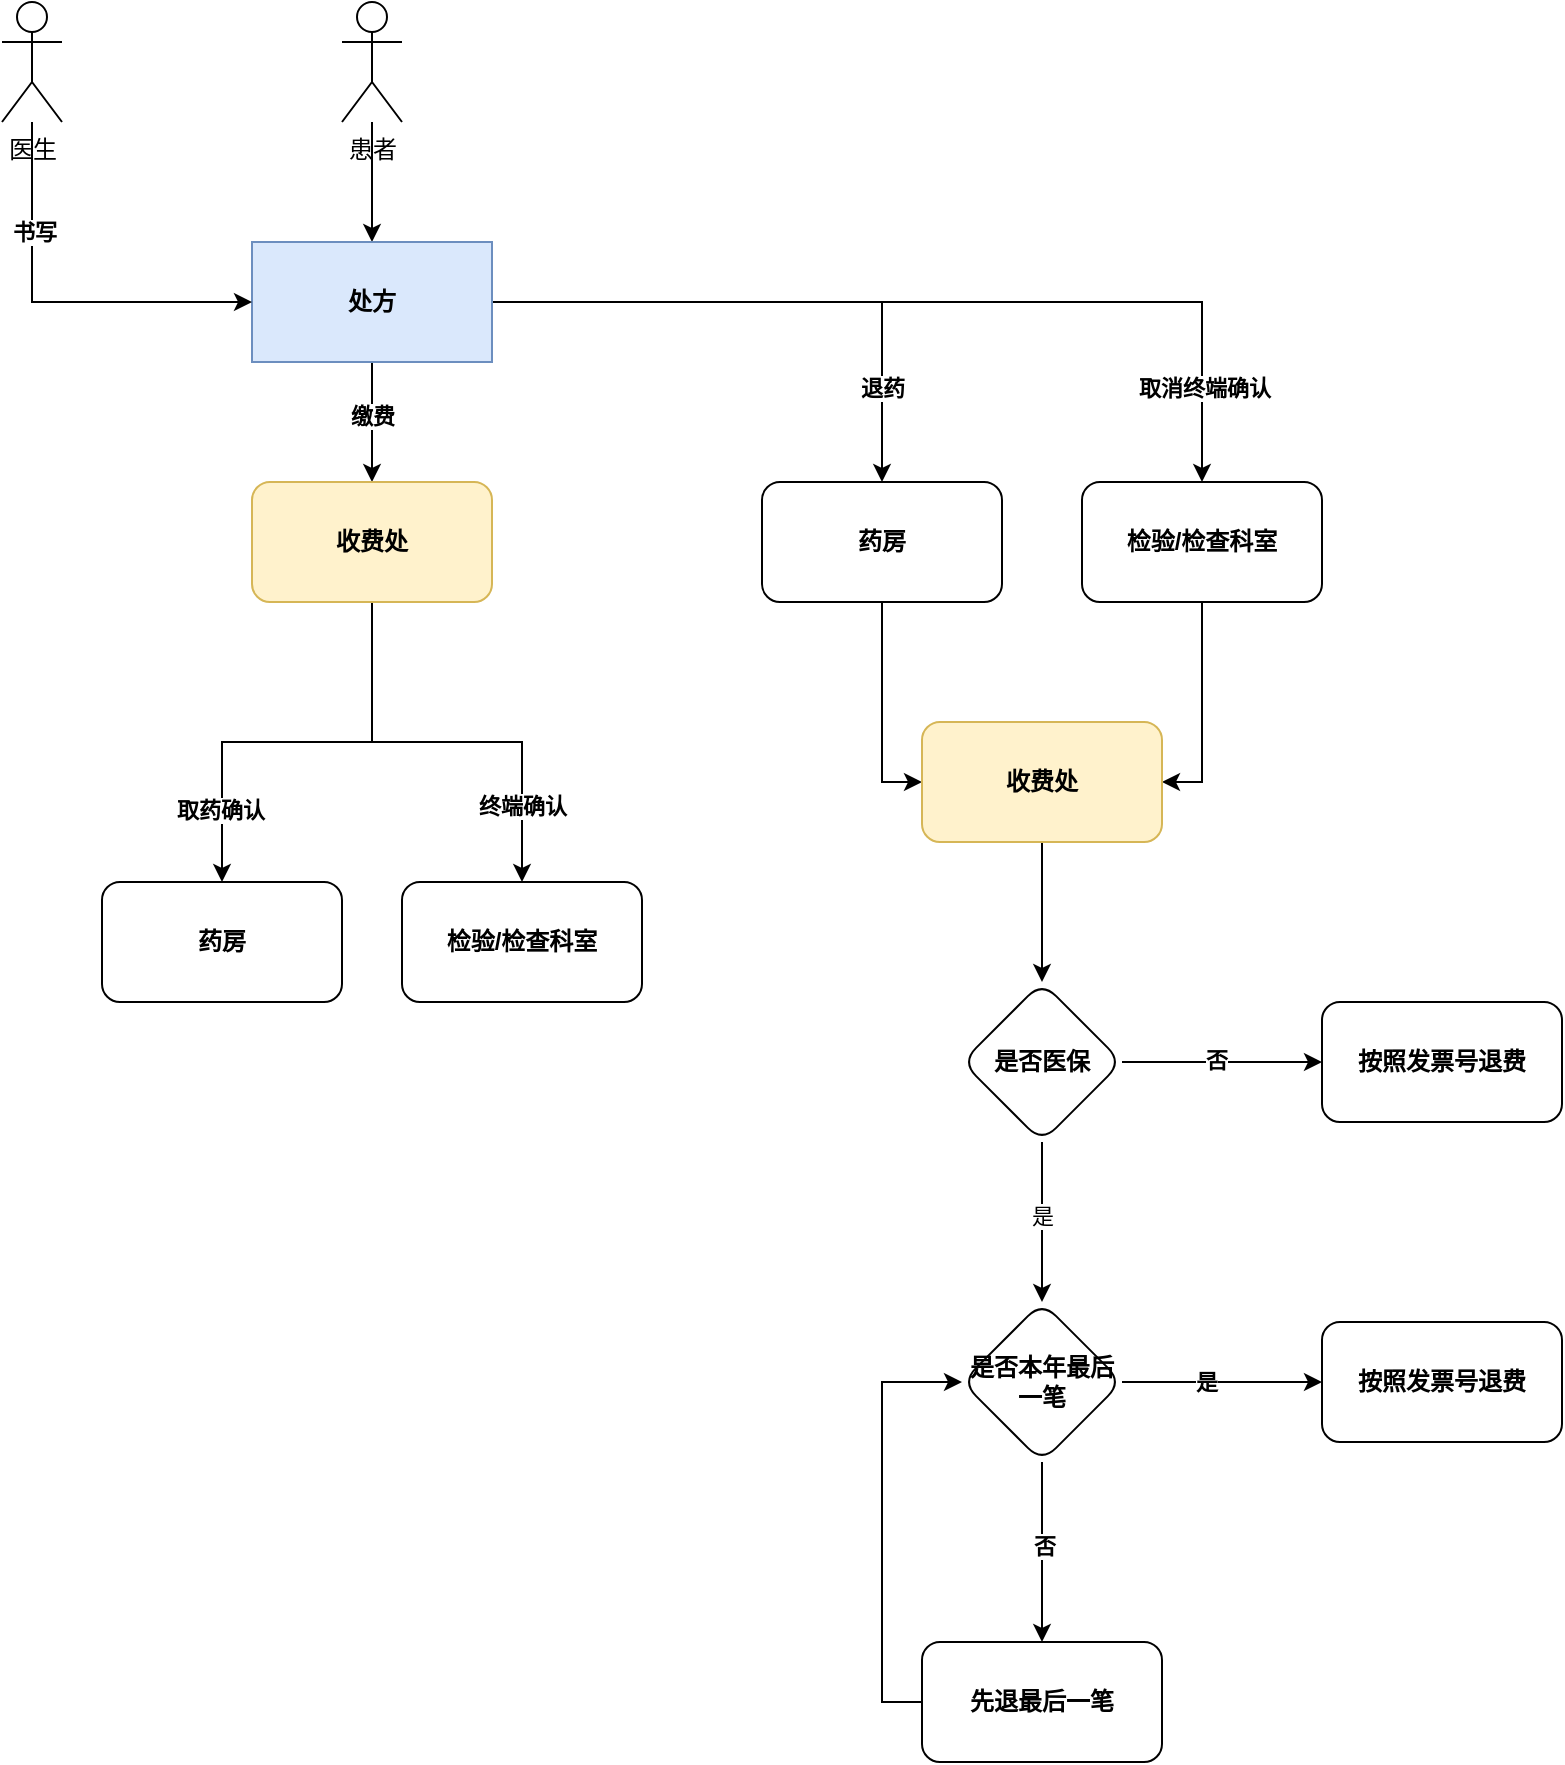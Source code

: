 <mxfile version="24.6.4" type="github">
  <diagram id="C5RBs43oDa-KdzZeNtuy" name="Page-1">
    <mxGraphModel dx="1687" dy="878" grid="1" gridSize="10" guides="1" tooltips="1" connect="1" arrows="1" fold="1" page="1" pageScale="1" pageWidth="827" pageHeight="1169" math="0" shadow="0">
      <root>
        <mxCell id="WIyWlLk6GJQsqaUBKTNV-0" />
        <mxCell id="WIyWlLk6GJQsqaUBKTNV-1" parent="WIyWlLk6GJQsqaUBKTNV-0" />
        <mxCell id="4FCDy1A044-bUuU5U0u9-6" style="edgeStyle=orthogonalEdgeStyle;rounded=0;orthogonalLoop=1;jettySize=auto;html=1;entryX=0.5;entryY=0;entryDx=0;entryDy=0;" edge="1" parent="WIyWlLk6GJQsqaUBKTNV-1" source="4FCDy1A044-bUuU5U0u9-3" target="4FCDy1A044-bUuU5U0u9-5">
          <mxGeometry relative="1" as="geometry" />
        </mxCell>
        <mxCell id="4FCDy1A044-bUuU5U0u9-3" value="患者&lt;div&gt;&lt;br&gt;&lt;/div&gt;" style="shape=umlActor;verticalLabelPosition=bottom;verticalAlign=top;html=1;outlineConnect=0;" vertex="1" parent="WIyWlLk6GJQsqaUBKTNV-1">
          <mxGeometry x="200" y="110" width="30" height="60" as="geometry" />
        </mxCell>
        <mxCell id="4FCDy1A044-bUuU5U0u9-12" style="edgeStyle=orthogonalEdgeStyle;rounded=0;orthogonalLoop=1;jettySize=auto;html=1;exitX=0.5;exitY=1;exitDx=0;exitDy=0;" edge="1" parent="WIyWlLk6GJQsqaUBKTNV-1" source="4FCDy1A044-bUuU5U0u9-5" target="4FCDy1A044-bUuU5U0u9-11">
          <mxGeometry relative="1" as="geometry" />
        </mxCell>
        <mxCell id="4FCDy1A044-bUuU5U0u9-19" value="缴费" style="edgeLabel;html=1;align=center;verticalAlign=middle;resizable=0;points=[];fontStyle=1" vertex="1" connectable="0" parent="4FCDy1A044-bUuU5U0u9-12">
          <mxGeometry x="-0.1" relative="1" as="geometry">
            <mxPoint as="offset" />
          </mxGeometry>
        </mxCell>
        <mxCell id="4FCDy1A044-bUuU5U0u9-38" style="edgeStyle=orthogonalEdgeStyle;rounded=0;orthogonalLoop=1;jettySize=auto;html=1;exitX=1;exitY=0.5;exitDx=0;exitDy=0;entryX=0.5;entryY=0;entryDx=0;entryDy=0;" edge="1" parent="WIyWlLk6GJQsqaUBKTNV-1" source="4FCDy1A044-bUuU5U0u9-5" target="4FCDy1A044-bUuU5U0u9-26">
          <mxGeometry relative="1" as="geometry">
            <Array as="points">
              <mxPoint x="470" y="260" />
            </Array>
          </mxGeometry>
        </mxCell>
        <mxCell id="4FCDy1A044-bUuU5U0u9-40" value="退药" style="edgeLabel;html=1;align=center;verticalAlign=middle;resizable=0;points=[];fontStyle=1" vertex="1" connectable="0" parent="4FCDy1A044-bUuU5U0u9-38">
          <mxGeometry x="0.67" relative="1" as="geometry">
            <mxPoint as="offset" />
          </mxGeometry>
        </mxCell>
        <mxCell id="4FCDy1A044-bUuU5U0u9-39" style="edgeStyle=orthogonalEdgeStyle;rounded=0;orthogonalLoop=1;jettySize=auto;html=1;exitX=1;exitY=0.5;exitDx=0;exitDy=0;entryX=0.5;entryY=0;entryDx=0;entryDy=0;" edge="1" parent="WIyWlLk6GJQsqaUBKTNV-1" source="4FCDy1A044-bUuU5U0u9-5" target="4FCDy1A044-bUuU5U0u9-27">
          <mxGeometry relative="1" as="geometry" />
        </mxCell>
        <mxCell id="4FCDy1A044-bUuU5U0u9-41" value="&lt;b&gt;取消终端确认&lt;/b&gt;" style="edgeLabel;html=1;align=center;verticalAlign=middle;resizable=0;points=[];" vertex="1" connectable="0" parent="4FCDy1A044-bUuU5U0u9-39">
          <mxGeometry x="0.789" y="1" relative="1" as="geometry">
            <mxPoint as="offset" />
          </mxGeometry>
        </mxCell>
        <mxCell id="4FCDy1A044-bUuU5U0u9-5" value="处方" style="rounded=0;whiteSpace=wrap;html=1;fillColor=#dae8fc;strokeColor=#6c8ebf;fontStyle=1" vertex="1" parent="WIyWlLk6GJQsqaUBKTNV-1">
          <mxGeometry x="155" y="230" width="120" height="60" as="geometry" />
        </mxCell>
        <mxCell id="4FCDy1A044-bUuU5U0u9-9" style="edgeStyle=orthogonalEdgeStyle;rounded=0;orthogonalLoop=1;jettySize=auto;html=1;entryX=0;entryY=0.5;entryDx=0;entryDy=0;" edge="1" parent="WIyWlLk6GJQsqaUBKTNV-1" source="4FCDy1A044-bUuU5U0u9-8" target="4FCDy1A044-bUuU5U0u9-5">
          <mxGeometry relative="1" as="geometry">
            <Array as="points">
              <mxPoint x="45" y="260" />
            </Array>
          </mxGeometry>
        </mxCell>
        <mxCell id="4FCDy1A044-bUuU5U0u9-23" value="&lt;b&gt;书写&lt;/b&gt;" style="edgeLabel;html=1;align=center;verticalAlign=middle;resizable=0;points=[];" vertex="1" connectable="0" parent="4FCDy1A044-bUuU5U0u9-9">
          <mxGeometry x="-0.45" y="1" relative="1" as="geometry">
            <mxPoint as="offset" />
          </mxGeometry>
        </mxCell>
        <mxCell id="4FCDy1A044-bUuU5U0u9-8" value="医生" style="shape=umlActor;verticalLabelPosition=bottom;verticalAlign=top;html=1;outlineConnect=0;" vertex="1" parent="WIyWlLk6GJQsqaUBKTNV-1">
          <mxGeometry x="30" y="110" width="30" height="60" as="geometry" />
        </mxCell>
        <mxCell id="4FCDy1A044-bUuU5U0u9-15" style="edgeStyle=orthogonalEdgeStyle;rounded=0;orthogonalLoop=1;jettySize=auto;html=1;exitX=0.5;exitY=1;exitDx=0;exitDy=0;entryX=0.5;entryY=0;entryDx=0;entryDy=0;" edge="1" parent="WIyWlLk6GJQsqaUBKTNV-1" source="4FCDy1A044-bUuU5U0u9-11" target="4FCDy1A044-bUuU5U0u9-13">
          <mxGeometry relative="1" as="geometry" />
        </mxCell>
        <mxCell id="4FCDy1A044-bUuU5U0u9-22" value="&lt;b&gt;取药确认&lt;/b&gt;" style="edgeLabel;html=1;align=center;verticalAlign=middle;resizable=0;points=[];" vertex="1" connectable="0" parent="4FCDy1A044-bUuU5U0u9-15">
          <mxGeometry x="0.665" y="-1" relative="1" as="geometry">
            <mxPoint as="offset" />
          </mxGeometry>
        </mxCell>
        <mxCell id="4FCDy1A044-bUuU5U0u9-16" style="edgeStyle=orthogonalEdgeStyle;rounded=0;orthogonalLoop=1;jettySize=auto;html=1;exitX=0.5;exitY=1;exitDx=0;exitDy=0;entryX=0.5;entryY=0;entryDx=0;entryDy=0;" edge="1" parent="WIyWlLk6GJQsqaUBKTNV-1" source="4FCDy1A044-bUuU5U0u9-11" target="4FCDy1A044-bUuU5U0u9-14">
          <mxGeometry relative="1" as="geometry" />
        </mxCell>
        <mxCell id="4FCDy1A044-bUuU5U0u9-21" value="&lt;b&gt;终端确认&lt;/b&gt;" style="edgeLabel;html=1;align=center;verticalAlign=middle;resizable=0;points=[];" vertex="1" connectable="0" parent="4FCDy1A044-bUuU5U0u9-16">
          <mxGeometry x="0.646" relative="1" as="geometry">
            <mxPoint as="offset" />
          </mxGeometry>
        </mxCell>
        <mxCell id="4FCDy1A044-bUuU5U0u9-11" value="收费处" style="rounded=1;whiteSpace=wrap;html=1;fillColor=#fff2cc;strokeColor=#d6b656;fontStyle=1" vertex="1" parent="WIyWlLk6GJQsqaUBKTNV-1">
          <mxGeometry x="155" y="350" width="120" height="60" as="geometry" />
        </mxCell>
        <mxCell id="4FCDy1A044-bUuU5U0u9-13" value="药房" style="rounded=1;whiteSpace=wrap;html=1;fontStyle=1" vertex="1" parent="WIyWlLk6GJQsqaUBKTNV-1">
          <mxGeometry x="80" y="550" width="120" height="60" as="geometry" />
        </mxCell>
        <mxCell id="4FCDy1A044-bUuU5U0u9-14" value="检验/检查科室" style="rounded=1;whiteSpace=wrap;html=1;fontStyle=1" vertex="1" parent="WIyWlLk6GJQsqaUBKTNV-1">
          <mxGeometry x="230" y="550" width="120" height="60" as="geometry" />
        </mxCell>
        <mxCell id="4FCDy1A044-bUuU5U0u9-33" style="edgeStyle=orthogonalEdgeStyle;rounded=0;orthogonalLoop=1;jettySize=auto;html=1;exitX=0.5;exitY=1;exitDx=0;exitDy=0;entryX=0;entryY=0.5;entryDx=0;entryDy=0;" edge="1" parent="WIyWlLk6GJQsqaUBKTNV-1" source="4FCDy1A044-bUuU5U0u9-26" target="4FCDy1A044-bUuU5U0u9-32">
          <mxGeometry relative="1" as="geometry" />
        </mxCell>
        <mxCell id="4FCDy1A044-bUuU5U0u9-26" value="药房" style="rounded=1;whiteSpace=wrap;html=1;fontStyle=1" vertex="1" parent="WIyWlLk6GJQsqaUBKTNV-1">
          <mxGeometry x="410" y="350" width="120" height="60" as="geometry" />
        </mxCell>
        <mxCell id="4FCDy1A044-bUuU5U0u9-34" style="edgeStyle=orthogonalEdgeStyle;rounded=0;orthogonalLoop=1;jettySize=auto;html=1;exitX=0.5;exitY=1;exitDx=0;exitDy=0;entryX=1;entryY=0.5;entryDx=0;entryDy=0;" edge="1" parent="WIyWlLk6GJQsqaUBKTNV-1" source="4FCDy1A044-bUuU5U0u9-27" target="4FCDy1A044-bUuU5U0u9-32">
          <mxGeometry relative="1" as="geometry" />
        </mxCell>
        <mxCell id="4FCDy1A044-bUuU5U0u9-27" value="检验/检查科室" style="rounded=1;whiteSpace=wrap;html=1;fontStyle=1" vertex="1" parent="WIyWlLk6GJQsqaUBKTNV-1">
          <mxGeometry x="570" y="350" width="120" height="60" as="geometry" />
        </mxCell>
        <mxCell id="4FCDy1A044-bUuU5U0u9-36" value="" style="edgeStyle=orthogonalEdgeStyle;rounded=0;orthogonalLoop=1;jettySize=auto;html=1;" edge="1" parent="WIyWlLk6GJQsqaUBKTNV-1" source="4FCDy1A044-bUuU5U0u9-32" target="4FCDy1A044-bUuU5U0u9-35">
          <mxGeometry relative="1" as="geometry" />
        </mxCell>
        <mxCell id="4FCDy1A044-bUuU5U0u9-32" value="收费处" style="rounded=1;whiteSpace=wrap;html=1;fillColor=#fff2cc;strokeColor=#d6b656;fontStyle=1" vertex="1" parent="WIyWlLk6GJQsqaUBKTNV-1">
          <mxGeometry x="490" y="470" width="120" height="60" as="geometry" />
        </mxCell>
        <mxCell id="4FCDy1A044-bUuU5U0u9-46" value="" style="edgeStyle=orthogonalEdgeStyle;rounded=0;orthogonalLoop=1;jettySize=auto;html=1;" edge="1" parent="WIyWlLk6GJQsqaUBKTNV-1" source="4FCDy1A044-bUuU5U0u9-35" target="4FCDy1A044-bUuU5U0u9-45">
          <mxGeometry relative="1" as="geometry" />
        </mxCell>
        <mxCell id="4FCDy1A044-bUuU5U0u9-47" value="是" style="edgeLabel;html=1;align=center;verticalAlign=middle;resizable=0;points=[];" vertex="1" connectable="0" parent="4FCDy1A044-bUuU5U0u9-46">
          <mxGeometry x="-0.075" relative="1" as="geometry">
            <mxPoint as="offset" />
          </mxGeometry>
        </mxCell>
        <mxCell id="4FCDy1A044-bUuU5U0u9-49" value="" style="edgeStyle=orthogonalEdgeStyle;rounded=0;orthogonalLoop=1;jettySize=auto;html=1;" edge="1" parent="WIyWlLk6GJQsqaUBKTNV-1" source="4FCDy1A044-bUuU5U0u9-35" target="4FCDy1A044-bUuU5U0u9-48">
          <mxGeometry relative="1" as="geometry" />
        </mxCell>
        <mxCell id="4FCDy1A044-bUuU5U0u9-50" value="&lt;b&gt;否&lt;/b&gt;" style="edgeLabel;html=1;align=center;verticalAlign=middle;resizable=0;points=[];" vertex="1" connectable="0" parent="4FCDy1A044-bUuU5U0u9-49">
          <mxGeometry x="-0.06" y="1" relative="1" as="geometry">
            <mxPoint as="offset" />
          </mxGeometry>
        </mxCell>
        <mxCell id="4FCDy1A044-bUuU5U0u9-35" value="&lt;b&gt;是否医保&lt;/b&gt;" style="rhombus;whiteSpace=wrap;html=1;rounded=1;" vertex="1" parent="WIyWlLk6GJQsqaUBKTNV-1">
          <mxGeometry x="510" y="600" width="80" height="80" as="geometry" />
        </mxCell>
        <mxCell id="4FCDy1A044-bUuU5U0u9-52" value="" style="edgeStyle=orthogonalEdgeStyle;rounded=0;orthogonalLoop=1;jettySize=auto;html=1;" edge="1" parent="WIyWlLk6GJQsqaUBKTNV-1" source="4FCDy1A044-bUuU5U0u9-45" target="4FCDy1A044-bUuU5U0u9-51">
          <mxGeometry relative="1" as="geometry" />
        </mxCell>
        <mxCell id="4FCDy1A044-bUuU5U0u9-56" value="&lt;b&gt;否&lt;/b&gt;" style="edgeLabel;html=1;align=center;verticalAlign=middle;resizable=0;points=[];" vertex="1" connectable="0" parent="4FCDy1A044-bUuU5U0u9-52">
          <mxGeometry x="-0.067" y="1" relative="1" as="geometry">
            <mxPoint as="offset" />
          </mxGeometry>
        </mxCell>
        <mxCell id="4FCDy1A044-bUuU5U0u9-54" value="" style="edgeStyle=orthogonalEdgeStyle;rounded=0;orthogonalLoop=1;jettySize=auto;html=1;" edge="1" parent="WIyWlLk6GJQsqaUBKTNV-1" source="4FCDy1A044-bUuU5U0u9-45" target="4FCDy1A044-bUuU5U0u9-53">
          <mxGeometry relative="1" as="geometry" />
        </mxCell>
        <mxCell id="4FCDy1A044-bUuU5U0u9-55" value="&lt;b&gt;是&lt;/b&gt;" style="edgeLabel;html=1;align=center;verticalAlign=middle;resizable=0;points=[];" vertex="1" connectable="0" parent="4FCDy1A044-bUuU5U0u9-54">
          <mxGeometry x="-0.16" relative="1" as="geometry">
            <mxPoint as="offset" />
          </mxGeometry>
        </mxCell>
        <mxCell id="4FCDy1A044-bUuU5U0u9-45" value="&lt;b&gt;是否本年最后一笔&lt;/b&gt;" style="rhombus;whiteSpace=wrap;html=1;rounded=1;" vertex="1" parent="WIyWlLk6GJQsqaUBKTNV-1">
          <mxGeometry x="510" y="760" width="80" height="80" as="geometry" />
        </mxCell>
        <mxCell id="4FCDy1A044-bUuU5U0u9-48" value="&lt;b&gt;按照发票号退费&lt;/b&gt;" style="whiteSpace=wrap;html=1;rounded=1;" vertex="1" parent="WIyWlLk6GJQsqaUBKTNV-1">
          <mxGeometry x="690" y="610" width="120" height="60" as="geometry" />
        </mxCell>
        <mxCell id="4FCDy1A044-bUuU5U0u9-57" style="edgeStyle=orthogonalEdgeStyle;rounded=0;orthogonalLoop=1;jettySize=auto;html=1;exitX=0;exitY=0.5;exitDx=0;exitDy=0;entryX=0;entryY=0.5;entryDx=0;entryDy=0;" edge="1" parent="WIyWlLk6GJQsqaUBKTNV-1" source="4FCDy1A044-bUuU5U0u9-51" target="4FCDy1A044-bUuU5U0u9-45">
          <mxGeometry relative="1" as="geometry" />
        </mxCell>
        <mxCell id="4FCDy1A044-bUuU5U0u9-51" value="&lt;b&gt;先退最后一笔&lt;/b&gt;" style="whiteSpace=wrap;html=1;rounded=1;" vertex="1" parent="WIyWlLk6GJQsqaUBKTNV-1">
          <mxGeometry x="490" y="930" width="120" height="60" as="geometry" />
        </mxCell>
        <mxCell id="4FCDy1A044-bUuU5U0u9-53" value="&lt;b&gt;按照发票号退费&lt;/b&gt;" style="whiteSpace=wrap;html=1;rounded=1;" vertex="1" parent="WIyWlLk6GJQsqaUBKTNV-1">
          <mxGeometry x="690" y="770" width="120" height="60" as="geometry" />
        </mxCell>
      </root>
    </mxGraphModel>
  </diagram>
</mxfile>
